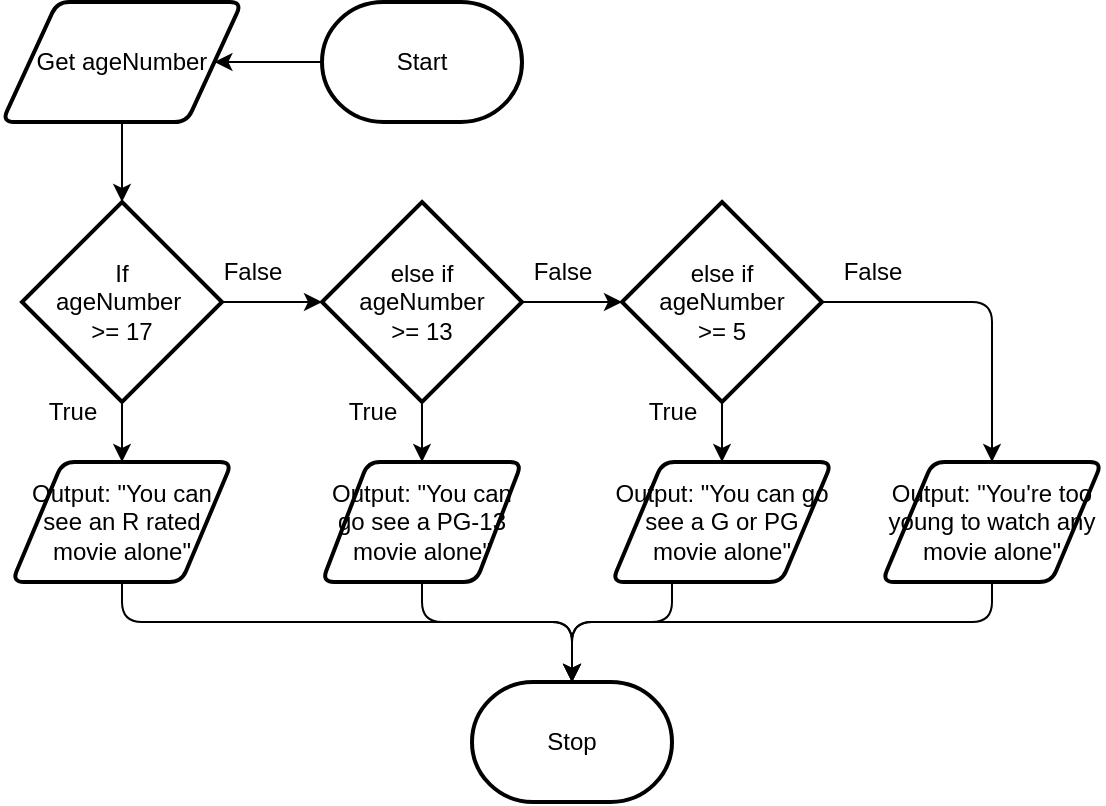 <mxfile>
    <diagram id="HIP3nbAZw_EuaXWnEj3U" name="Page-1">
        <mxGraphModel dx="537" dy="384" grid="1" gridSize="10" guides="1" tooltips="1" connect="1" arrows="1" fold="1" page="1" pageScale="1" pageWidth="850" pageHeight="1100" math="0" shadow="0">
            <root>
                <mxCell id="0"/>
                <mxCell id="1" parent="0"/>
                <mxCell id="21" style="edgeStyle=none;html=1;entryX=1;entryY=0.5;entryDx=0;entryDy=0;" parent="1" source="2" target="5" edge="1">
                    <mxGeometry relative="1" as="geometry"/>
                </mxCell>
                <mxCell id="2" value="Start" style="strokeWidth=2;html=1;shape=mxgraph.flowchart.terminator;whiteSpace=wrap;" parent="1" vertex="1">
                    <mxGeometry x="340" y="250" width="100" height="60" as="geometry"/>
                </mxCell>
                <mxCell id="3" value="Stop" style="strokeWidth=2;html=1;shape=mxgraph.flowchart.terminator;whiteSpace=wrap;" parent="1" vertex="1">
                    <mxGeometry x="415" y="590" width="100" height="60" as="geometry"/>
                </mxCell>
                <mxCell id="5" value="Get ageNumber" style="shape=parallelogram;html=1;strokeWidth=2;perimeter=parallelogramPerimeter;whiteSpace=wrap;rounded=1;arcSize=12;size=0.23;" parent="1" vertex="1">
                    <mxGeometry x="180" y="250" width="120" height="60" as="geometry"/>
                </mxCell>
                <mxCell id="10" style="edgeStyle=none;html=1;entryX=0.5;entryY=0;entryDx=0;entryDy=0;" parent="1" source="7" target="9" edge="1">
                    <mxGeometry relative="1" as="geometry"/>
                </mxCell>
                <mxCell id="7" value="If&lt;div&gt;&lt;div&gt;ageNumber&amp;nbsp;&lt;/div&gt;&lt;div&gt;&amp;gt;= 17&lt;/div&gt;&lt;/div&gt;" style="strokeWidth=2;html=1;shape=mxgraph.flowchart.decision;whiteSpace=wrap;" parent="1" vertex="1">
                    <mxGeometry x="190" y="350" width="100" height="100" as="geometry"/>
                </mxCell>
                <mxCell id="8" style="edgeStyle=none;html=1;entryX=0.5;entryY=0;entryDx=0;entryDy=0;entryPerimeter=0;" parent="1" source="5" target="7" edge="1">
                    <mxGeometry relative="1" as="geometry"/>
                </mxCell>
                <mxCell id="9" value="Output: &quot;You can see an R rated movie alone&quot;" style="shape=parallelogram;html=1;strokeWidth=2;perimeter=parallelogramPerimeter;whiteSpace=wrap;rounded=1;arcSize=12;size=0.23;" parent="1" vertex="1">
                    <mxGeometry x="185" y="480" width="110" height="60" as="geometry"/>
                </mxCell>
                <mxCell id="14" style="edgeStyle=none;html=1;entryX=0.5;entryY=0;entryDx=0;entryDy=0;" parent="1" source="11" target="13" edge="1">
                    <mxGeometry relative="1" as="geometry"/>
                </mxCell>
                <mxCell id="11" value="else if&lt;div&gt;ageNumber&lt;/div&gt;&lt;div&gt;&amp;gt;= 13&lt;/div&gt;" style="strokeWidth=2;html=1;shape=mxgraph.flowchart.decision;whiteSpace=wrap;" parent="1" vertex="1">
                    <mxGeometry x="340" y="350" width="100" height="100" as="geometry"/>
                </mxCell>
                <mxCell id="12" style="edgeStyle=none;html=1;entryX=0;entryY=0.5;entryDx=0;entryDy=0;entryPerimeter=0;" parent="1" source="7" target="11" edge="1">
                    <mxGeometry relative="1" as="geometry"/>
                </mxCell>
                <mxCell id="13" value="Output: &quot;You can go see a PG-13 movie alone&quot;" style="shape=parallelogram;html=1;strokeWidth=2;perimeter=parallelogramPerimeter;whiteSpace=wrap;rounded=1;arcSize=12;size=0.23;" parent="1" vertex="1">
                    <mxGeometry x="340" y="480" width="100" height="60" as="geometry"/>
                </mxCell>
                <mxCell id="16" value="Output: &quot;You can go see a G or PG movie alone&quot;" style="shape=parallelogram;html=1;strokeWidth=2;perimeter=parallelogramPerimeter;whiteSpace=wrap;rounded=1;arcSize=12;size=0.23;" parent="1" vertex="1">
                    <mxGeometry x="485" y="480" width="110" height="60" as="geometry"/>
                </mxCell>
                <mxCell id="22" style="edgeStyle=orthogonalEdgeStyle;html=1;entryX=0.5;entryY=0;entryDx=0;entryDy=0;entryPerimeter=0;" parent="1" source="9" target="3" edge="1">
                    <mxGeometry relative="1" as="geometry">
                        <Array as="points">
                            <mxPoint x="240" y="560"/>
                            <mxPoint x="465" y="560"/>
                        </Array>
                    </mxGeometry>
                </mxCell>
                <mxCell id="23" style="edgeStyle=orthogonalEdgeStyle;html=1;entryX=0.5;entryY=0;entryDx=0;entryDy=0;entryPerimeter=0;" parent="1" source="13" target="3" edge="1">
                    <mxGeometry relative="1" as="geometry">
                        <Array as="points">
                            <mxPoint x="390" y="560"/>
                            <mxPoint x="465" y="560"/>
                        </Array>
                    </mxGeometry>
                </mxCell>
                <mxCell id="24" style="edgeStyle=orthogonalEdgeStyle;html=1;entryX=0.5;entryY=0;entryDx=0;entryDy=0;entryPerimeter=0;" parent="1" source="16" target="3" edge="1">
                    <mxGeometry relative="1" as="geometry">
                        <Array as="points">
                            <mxPoint x="515" y="560"/>
                            <mxPoint x="465" y="560"/>
                        </Array>
                    </mxGeometry>
                </mxCell>
                <mxCell id="25" value="True" style="text;html=1;align=center;verticalAlign=middle;resizable=0;points=[];autosize=1;strokeColor=none;fillColor=none;" parent="1" vertex="1">
                    <mxGeometry x="190" y="440" width="50" height="30" as="geometry"/>
                </mxCell>
                <mxCell id="26" value="True" style="text;html=1;align=center;verticalAlign=middle;resizable=0;points=[];autosize=1;strokeColor=none;fillColor=none;" parent="1" vertex="1">
                    <mxGeometry x="340" y="440" width="50" height="30" as="geometry"/>
                </mxCell>
                <mxCell id="27" value="False" style="text;html=1;align=center;verticalAlign=middle;resizable=0;points=[];autosize=1;strokeColor=none;fillColor=none;" parent="1" vertex="1">
                    <mxGeometry x="280" y="370" width="50" height="30" as="geometry"/>
                </mxCell>
                <mxCell id="28" value="False" style="text;html=1;align=center;verticalAlign=middle;resizable=0;points=[];autosize=1;strokeColor=none;fillColor=none;" parent="1" vertex="1">
                    <mxGeometry x="435" y="370" width="50" height="30" as="geometry"/>
                </mxCell>
                <mxCell id="32" style="edgeStyle=none;html=1;entryX=0.5;entryY=0;entryDx=0;entryDy=0;" edge="1" parent="1" source="29" target="16">
                    <mxGeometry relative="1" as="geometry"/>
                </mxCell>
                <mxCell id="34" style="edgeStyle=orthogonalEdgeStyle;html=1;entryX=0.5;entryY=0;entryDx=0;entryDy=0;" edge="1" parent="1" source="29" target="33">
                    <mxGeometry relative="1" as="geometry"/>
                </mxCell>
                <mxCell id="29" value="else if&lt;div&gt;ageNumber&lt;/div&gt;&lt;div&gt;&amp;gt;= 5&lt;/div&gt;" style="strokeWidth=2;html=1;shape=mxgraph.flowchart.decision;whiteSpace=wrap;" vertex="1" parent="1">
                    <mxGeometry x="490" y="350" width="100" height="100" as="geometry"/>
                </mxCell>
                <mxCell id="31" style="edgeStyle=none;html=1;entryX=0;entryY=0.5;entryDx=0;entryDy=0;entryPerimeter=0;" edge="1" parent="1" source="11" target="29">
                    <mxGeometry relative="1" as="geometry"/>
                </mxCell>
                <mxCell id="33" value="Output: &quot;You&#39;re too young to watch any movie alone&quot;" style="shape=parallelogram;html=1;strokeWidth=2;perimeter=parallelogramPerimeter;whiteSpace=wrap;rounded=1;arcSize=12;size=0.23;" vertex="1" parent="1">
                    <mxGeometry x="620" y="480" width="110" height="60" as="geometry"/>
                </mxCell>
                <mxCell id="35" value="False" style="text;html=1;align=center;verticalAlign=middle;resizable=0;points=[];autosize=1;strokeColor=none;fillColor=none;" vertex="1" parent="1">
                    <mxGeometry x="590" y="370" width="50" height="30" as="geometry"/>
                </mxCell>
                <mxCell id="36" value="True" style="text;html=1;align=center;verticalAlign=middle;resizable=0;points=[];autosize=1;strokeColor=none;fillColor=none;" vertex="1" parent="1">
                    <mxGeometry x="490" y="440" width="50" height="30" as="geometry"/>
                </mxCell>
                <mxCell id="37" style="edgeStyle=orthogonalEdgeStyle;html=1;entryX=0.5;entryY=0;entryDx=0;entryDy=0;entryPerimeter=0;" edge="1" parent="1" source="33" target="3">
                    <mxGeometry relative="1" as="geometry">
                        <Array as="points">
                            <mxPoint x="675" y="560"/>
                            <mxPoint x="465" y="560"/>
                        </Array>
                    </mxGeometry>
                </mxCell>
            </root>
        </mxGraphModel>
    </diagram>
</mxfile>